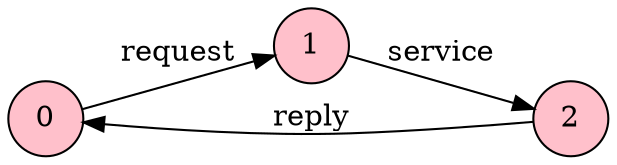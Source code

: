 digraph G {
rankdir = LR;
0 [shape=circle,style=filled, fillcolor=pink];
1 [shape=circle,style=filled, fillcolor=pink];
2 [shape=circle,style=filled, fillcolor=pink];
0 -> 1 [label = "request"];
1 -> 2 [label = "service"];
2 -> 0 [label = "reply"];
}
